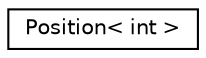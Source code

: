 digraph "Graphical Class Hierarchy"
{
 // LATEX_PDF_SIZE
  edge [fontname="Helvetica",fontsize="10",labelfontname="Helvetica",labelfontsize="10"];
  node [fontname="Helvetica",fontsize="10",shape=record];
  rankdir="LR";
  Node0 [label="Position\< int \>",height=0.2,width=0.4,color="black", fillcolor="white", style="filled",URL="$classPosition.html",tooltip=" "];
}
